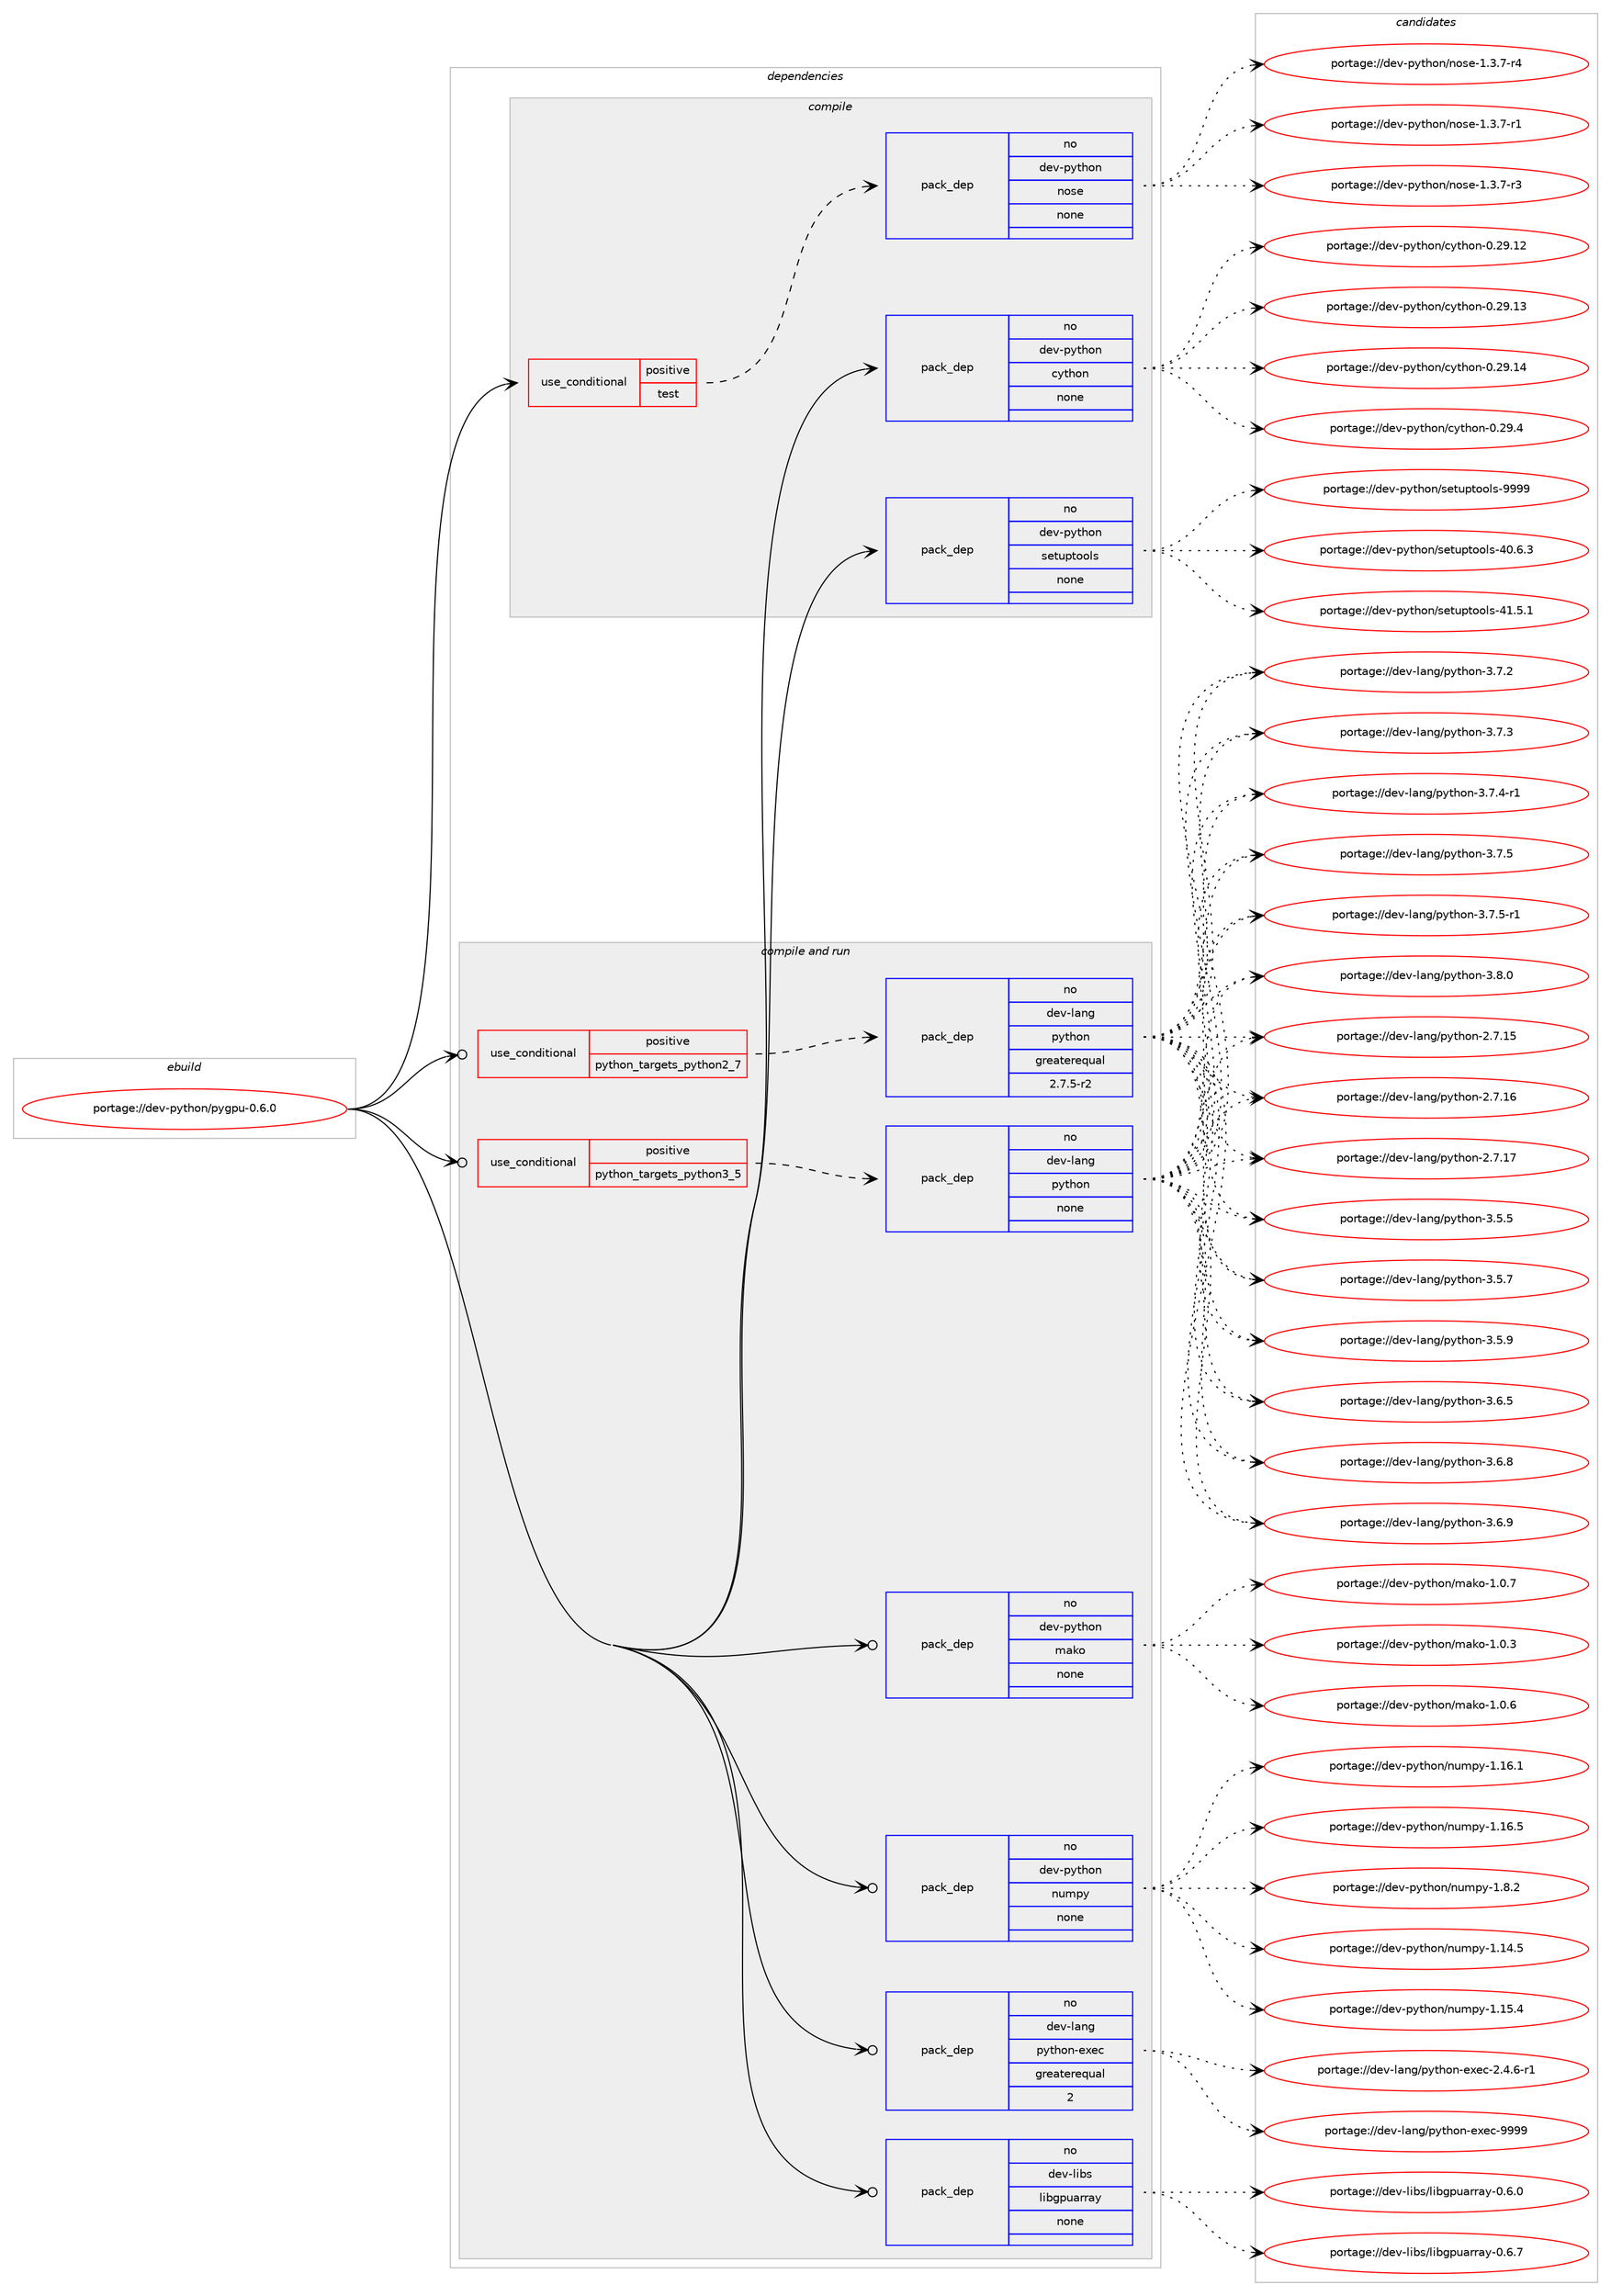 digraph prolog {

# *************
# Graph options
# *************

newrank=true;
concentrate=true;
compound=true;
graph [rankdir=LR,fontname=Helvetica,fontsize=10,ranksep=1.5];#, ranksep=2.5, nodesep=0.2];
edge  [arrowhead=vee];
node  [fontname=Helvetica,fontsize=10];

# **********
# The ebuild
# **********

subgraph cluster_leftcol {
color=gray;
rank=same;
label=<<i>ebuild</i>>;
id [label="portage://dev-python/pygpu-0.6.0", color=red, width=4, href="../dev-python/pygpu-0.6.0.svg"];
}

# ****************
# The dependencies
# ****************

subgraph cluster_midcol {
color=gray;
label=<<i>dependencies</i>>;
subgraph cluster_compile {
fillcolor="#eeeeee";
style=filled;
label=<<i>compile</i>>;
subgraph cond35292 {
dependency161189 [label=<<TABLE BORDER="0" CELLBORDER="1" CELLSPACING="0" CELLPADDING="4"><TR><TD ROWSPAN="3" CELLPADDING="10">use_conditional</TD></TR><TR><TD>positive</TD></TR><TR><TD>test</TD></TR></TABLE>>, shape=none, color=red];
subgraph pack122531 {
dependency161190 [label=<<TABLE BORDER="0" CELLBORDER="1" CELLSPACING="0" CELLPADDING="4" WIDTH="220"><TR><TD ROWSPAN="6" CELLPADDING="30">pack_dep</TD></TR><TR><TD WIDTH="110">no</TD></TR><TR><TD>dev-python</TD></TR><TR><TD>nose</TD></TR><TR><TD>none</TD></TR><TR><TD></TD></TR></TABLE>>, shape=none, color=blue];
}
dependency161189:e -> dependency161190:w [weight=20,style="dashed",arrowhead="vee"];
}
id:e -> dependency161189:w [weight=20,style="solid",arrowhead="vee"];
subgraph pack122532 {
dependency161191 [label=<<TABLE BORDER="0" CELLBORDER="1" CELLSPACING="0" CELLPADDING="4" WIDTH="220"><TR><TD ROWSPAN="6" CELLPADDING="30">pack_dep</TD></TR><TR><TD WIDTH="110">no</TD></TR><TR><TD>dev-python</TD></TR><TR><TD>cython</TD></TR><TR><TD>none</TD></TR><TR><TD></TD></TR></TABLE>>, shape=none, color=blue];
}
id:e -> dependency161191:w [weight=20,style="solid",arrowhead="vee"];
subgraph pack122533 {
dependency161192 [label=<<TABLE BORDER="0" CELLBORDER="1" CELLSPACING="0" CELLPADDING="4" WIDTH="220"><TR><TD ROWSPAN="6" CELLPADDING="30">pack_dep</TD></TR><TR><TD WIDTH="110">no</TD></TR><TR><TD>dev-python</TD></TR><TR><TD>setuptools</TD></TR><TR><TD>none</TD></TR><TR><TD></TD></TR></TABLE>>, shape=none, color=blue];
}
id:e -> dependency161192:w [weight=20,style="solid",arrowhead="vee"];
}
subgraph cluster_compileandrun {
fillcolor="#eeeeee";
style=filled;
label=<<i>compile and run</i>>;
subgraph cond35293 {
dependency161193 [label=<<TABLE BORDER="0" CELLBORDER="1" CELLSPACING="0" CELLPADDING="4"><TR><TD ROWSPAN="3" CELLPADDING="10">use_conditional</TD></TR><TR><TD>positive</TD></TR><TR><TD>python_targets_python2_7</TD></TR></TABLE>>, shape=none, color=red];
subgraph pack122534 {
dependency161194 [label=<<TABLE BORDER="0" CELLBORDER="1" CELLSPACING="0" CELLPADDING="4" WIDTH="220"><TR><TD ROWSPAN="6" CELLPADDING="30">pack_dep</TD></TR><TR><TD WIDTH="110">no</TD></TR><TR><TD>dev-lang</TD></TR><TR><TD>python</TD></TR><TR><TD>greaterequal</TD></TR><TR><TD>2.7.5-r2</TD></TR></TABLE>>, shape=none, color=blue];
}
dependency161193:e -> dependency161194:w [weight=20,style="dashed",arrowhead="vee"];
}
id:e -> dependency161193:w [weight=20,style="solid",arrowhead="odotvee"];
subgraph cond35294 {
dependency161195 [label=<<TABLE BORDER="0" CELLBORDER="1" CELLSPACING="0" CELLPADDING="4"><TR><TD ROWSPAN="3" CELLPADDING="10">use_conditional</TD></TR><TR><TD>positive</TD></TR><TR><TD>python_targets_python3_5</TD></TR></TABLE>>, shape=none, color=red];
subgraph pack122535 {
dependency161196 [label=<<TABLE BORDER="0" CELLBORDER="1" CELLSPACING="0" CELLPADDING="4" WIDTH="220"><TR><TD ROWSPAN="6" CELLPADDING="30">pack_dep</TD></TR><TR><TD WIDTH="110">no</TD></TR><TR><TD>dev-lang</TD></TR><TR><TD>python</TD></TR><TR><TD>none</TD></TR><TR><TD></TD></TR></TABLE>>, shape=none, color=blue];
}
dependency161195:e -> dependency161196:w [weight=20,style="dashed",arrowhead="vee"];
}
id:e -> dependency161195:w [weight=20,style="solid",arrowhead="odotvee"];
subgraph pack122536 {
dependency161197 [label=<<TABLE BORDER="0" CELLBORDER="1" CELLSPACING="0" CELLPADDING="4" WIDTH="220"><TR><TD ROWSPAN="6" CELLPADDING="30">pack_dep</TD></TR><TR><TD WIDTH="110">no</TD></TR><TR><TD>dev-lang</TD></TR><TR><TD>python-exec</TD></TR><TR><TD>greaterequal</TD></TR><TR><TD>2</TD></TR></TABLE>>, shape=none, color=blue];
}
id:e -> dependency161197:w [weight=20,style="solid",arrowhead="odotvee"];
subgraph pack122537 {
dependency161198 [label=<<TABLE BORDER="0" CELLBORDER="1" CELLSPACING="0" CELLPADDING="4" WIDTH="220"><TR><TD ROWSPAN="6" CELLPADDING="30">pack_dep</TD></TR><TR><TD WIDTH="110">no</TD></TR><TR><TD>dev-libs</TD></TR><TR><TD>libgpuarray</TD></TR><TR><TD>none</TD></TR><TR><TD></TD></TR></TABLE>>, shape=none, color=blue];
}
id:e -> dependency161198:w [weight=20,style="solid",arrowhead="odotvee"];
subgraph pack122538 {
dependency161199 [label=<<TABLE BORDER="0" CELLBORDER="1" CELLSPACING="0" CELLPADDING="4" WIDTH="220"><TR><TD ROWSPAN="6" CELLPADDING="30">pack_dep</TD></TR><TR><TD WIDTH="110">no</TD></TR><TR><TD>dev-python</TD></TR><TR><TD>mako</TD></TR><TR><TD>none</TD></TR><TR><TD></TD></TR></TABLE>>, shape=none, color=blue];
}
id:e -> dependency161199:w [weight=20,style="solid",arrowhead="odotvee"];
subgraph pack122539 {
dependency161200 [label=<<TABLE BORDER="0" CELLBORDER="1" CELLSPACING="0" CELLPADDING="4" WIDTH="220"><TR><TD ROWSPAN="6" CELLPADDING="30">pack_dep</TD></TR><TR><TD WIDTH="110">no</TD></TR><TR><TD>dev-python</TD></TR><TR><TD>numpy</TD></TR><TR><TD>none</TD></TR><TR><TD></TD></TR></TABLE>>, shape=none, color=blue];
}
id:e -> dependency161200:w [weight=20,style="solid",arrowhead="odotvee"];
}
subgraph cluster_run {
fillcolor="#eeeeee";
style=filled;
label=<<i>run</i>>;
}
}

# **************
# The candidates
# **************

subgraph cluster_choices {
rank=same;
color=gray;
label=<<i>candidates</i>>;

subgraph choice122531 {
color=black;
nodesep=1;
choiceportage10010111845112121116104111110471101111151014549465146554511449 [label="portage://dev-python/nose-1.3.7-r1", color=red, width=4,href="../dev-python/nose-1.3.7-r1.svg"];
choiceportage10010111845112121116104111110471101111151014549465146554511451 [label="portage://dev-python/nose-1.3.7-r3", color=red, width=4,href="../dev-python/nose-1.3.7-r3.svg"];
choiceportage10010111845112121116104111110471101111151014549465146554511452 [label="portage://dev-python/nose-1.3.7-r4", color=red, width=4,href="../dev-python/nose-1.3.7-r4.svg"];
dependency161190:e -> choiceportage10010111845112121116104111110471101111151014549465146554511449:w [style=dotted,weight="100"];
dependency161190:e -> choiceportage10010111845112121116104111110471101111151014549465146554511451:w [style=dotted,weight="100"];
dependency161190:e -> choiceportage10010111845112121116104111110471101111151014549465146554511452:w [style=dotted,weight="100"];
}
subgraph choice122532 {
color=black;
nodesep=1;
choiceportage1001011184511212111610411111047991211161041111104548465057464950 [label="portage://dev-python/cython-0.29.12", color=red, width=4,href="../dev-python/cython-0.29.12.svg"];
choiceportage1001011184511212111610411111047991211161041111104548465057464951 [label="portage://dev-python/cython-0.29.13", color=red, width=4,href="../dev-python/cython-0.29.13.svg"];
choiceportage1001011184511212111610411111047991211161041111104548465057464952 [label="portage://dev-python/cython-0.29.14", color=red, width=4,href="../dev-python/cython-0.29.14.svg"];
choiceportage10010111845112121116104111110479912111610411111045484650574652 [label="portage://dev-python/cython-0.29.4", color=red, width=4,href="../dev-python/cython-0.29.4.svg"];
dependency161191:e -> choiceportage1001011184511212111610411111047991211161041111104548465057464950:w [style=dotted,weight="100"];
dependency161191:e -> choiceportage1001011184511212111610411111047991211161041111104548465057464951:w [style=dotted,weight="100"];
dependency161191:e -> choiceportage1001011184511212111610411111047991211161041111104548465057464952:w [style=dotted,weight="100"];
dependency161191:e -> choiceportage10010111845112121116104111110479912111610411111045484650574652:w [style=dotted,weight="100"];
}
subgraph choice122533 {
color=black;
nodesep=1;
choiceportage100101118451121211161041111104711510111611711211611111110811545524846544651 [label="portage://dev-python/setuptools-40.6.3", color=red, width=4,href="../dev-python/setuptools-40.6.3.svg"];
choiceportage100101118451121211161041111104711510111611711211611111110811545524946534649 [label="portage://dev-python/setuptools-41.5.1", color=red, width=4,href="../dev-python/setuptools-41.5.1.svg"];
choiceportage10010111845112121116104111110471151011161171121161111111081154557575757 [label="portage://dev-python/setuptools-9999", color=red, width=4,href="../dev-python/setuptools-9999.svg"];
dependency161192:e -> choiceportage100101118451121211161041111104711510111611711211611111110811545524846544651:w [style=dotted,weight="100"];
dependency161192:e -> choiceportage100101118451121211161041111104711510111611711211611111110811545524946534649:w [style=dotted,weight="100"];
dependency161192:e -> choiceportage10010111845112121116104111110471151011161171121161111111081154557575757:w [style=dotted,weight="100"];
}
subgraph choice122534 {
color=black;
nodesep=1;
choiceportage10010111845108971101034711212111610411111045504655464953 [label="portage://dev-lang/python-2.7.15", color=red, width=4,href="../dev-lang/python-2.7.15.svg"];
choiceportage10010111845108971101034711212111610411111045504655464954 [label="portage://dev-lang/python-2.7.16", color=red, width=4,href="../dev-lang/python-2.7.16.svg"];
choiceportage10010111845108971101034711212111610411111045504655464955 [label="portage://dev-lang/python-2.7.17", color=red, width=4,href="../dev-lang/python-2.7.17.svg"];
choiceportage100101118451089711010347112121116104111110455146534653 [label="portage://dev-lang/python-3.5.5", color=red, width=4,href="../dev-lang/python-3.5.5.svg"];
choiceportage100101118451089711010347112121116104111110455146534655 [label="portage://dev-lang/python-3.5.7", color=red, width=4,href="../dev-lang/python-3.5.7.svg"];
choiceportage100101118451089711010347112121116104111110455146534657 [label="portage://dev-lang/python-3.5.9", color=red, width=4,href="../dev-lang/python-3.5.9.svg"];
choiceportage100101118451089711010347112121116104111110455146544653 [label="portage://dev-lang/python-3.6.5", color=red, width=4,href="../dev-lang/python-3.6.5.svg"];
choiceportage100101118451089711010347112121116104111110455146544656 [label="portage://dev-lang/python-3.6.8", color=red, width=4,href="../dev-lang/python-3.6.8.svg"];
choiceportage100101118451089711010347112121116104111110455146544657 [label="portage://dev-lang/python-3.6.9", color=red, width=4,href="../dev-lang/python-3.6.9.svg"];
choiceportage100101118451089711010347112121116104111110455146554650 [label="portage://dev-lang/python-3.7.2", color=red, width=4,href="../dev-lang/python-3.7.2.svg"];
choiceportage100101118451089711010347112121116104111110455146554651 [label="portage://dev-lang/python-3.7.3", color=red, width=4,href="../dev-lang/python-3.7.3.svg"];
choiceportage1001011184510897110103471121211161041111104551465546524511449 [label="portage://dev-lang/python-3.7.4-r1", color=red, width=4,href="../dev-lang/python-3.7.4-r1.svg"];
choiceportage100101118451089711010347112121116104111110455146554653 [label="portage://dev-lang/python-3.7.5", color=red, width=4,href="../dev-lang/python-3.7.5.svg"];
choiceportage1001011184510897110103471121211161041111104551465546534511449 [label="portage://dev-lang/python-3.7.5-r1", color=red, width=4,href="../dev-lang/python-3.7.5-r1.svg"];
choiceportage100101118451089711010347112121116104111110455146564648 [label="portage://dev-lang/python-3.8.0", color=red, width=4,href="../dev-lang/python-3.8.0.svg"];
dependency161194:e -> choiceportage10010111845108971101034711212111610411111045504655464953:w [style=dotted,weight="100"];
dependency161194:e -> choiceportage10010111845108971101034711212111610411111045504655464954:w [style=dotted,weight="100"];
dependency161194:e -> choiceportage10010111845108971101034711212111610411111045504655464955:w [style=dotted,weight="100"];
dependency161194:e -> choiceportage100101118451089711010347112121116104111110455146534653:w [style=dotted,weight="100"];
dependency161194:e -> choiceportage100101118451089711010347112121116104111110455146534655:w [style=dotted,weight="100"];
dependency161194:e -> choiceportage100101118451089711010347112121116104111110455146534657:w [style=dotted,weight="100"];
dependency161194:e -> choiceportage100101118451089711010347112121116104111110455146544653:w [style=dotted,weight="100"];
dependency161194:e -> choiceportage100101118451089711010347112121116104111110455146544656:w [style=dotted,weight="100"];
dependency161194:e -> choiceportage100101118451089711010347112121116104111110455146544657:w [style=dotted,weight="100"];
dependency161194:e -> choiceportage100101118451089711010347112121116104111110455146554650:w [style=dotted,weight="100"];
dependency161194:e -> choiceportage100101118451089711010347112121116104111110455146554651:w [style=dotted,weight="100"];
dependency161194:e -> choiceportage1001011184510897110103471121211161041111104551465546524511449:w [style=dotted,weight="100"];
dependency161194:e -> choiceportage100101118451089711010347112121116104111110455146554653:w [style=dotted,weight="100"];
dependency161194:e -> choiceportage1001011184510897110103471121211161041111104551465546534511449:w [style=dotted,weight="100"];
dependency161194:e -> choiceportage100101118451089711010347112121116104111110455146564648:w [style=dotted,weight="100"];
}
subgraph choice122535 {
color=black;
nodesep=1;
choiceportage10010111845108971101034711212111610411111045504655464953 [label="portage://dev-lang/python-2.7.15", color=red, width=4,href="../dev-lang/python-2.7.15.svg"];
choiceportage10010111845108971101034711212111610411111045504655464954 [label="portage://dev-lang/python-2.7.16", color=red, width=4,href="../dev-lang/python-2.7.16.svg"];
choiceportage10010111845108971101034711212111610411111045504655464955 [label="portage://dev-lang/python-2.7.17", color=red, width=4,href="../dev-lang/python-2.7.17.svg"];
choiceportage100101118451089711010347112121116104111110455146534653 [label="portage://dev-lang/python-3.5.5", color=red, width=4,href="../dev-lang/python-3.5.5.svg"];
choiceportage100101118451089711010347112121116104111110455146534655 [label="portage://dev-lang/python-3.5.7", color=red, width=4,href="../dev-lang/python-3.5.7.svg"];
choiceportage100101118451089711010347112121116104111110455146534657 [label="portage://dev-lang/python-3.5.9", color=red, width=4,href="../dev-lang/python-3.5.9.svg"];
choiceportage100101118451089711010347112121116104111110455146544653 [label="portage://dev-lang/python-3.6.5", color=red, width=4,href="../dev-lang/python-3.6.5.svg"];
choiceportage100101118451089711010347112121116104111110455146544656 [label="portage://dev-lang/python-3.6.8", color=red, width=4,href="../dev-lang/python-3.6.8.svg"];
choiceportage100101118451089711010347112121116104111110455146544657 [label="portage://dev-lang/python-3.6.9", color=red, width=4,href="../dev-lang/python-3.6.9.svg"];
choiceportage100101118451089711010347112121116104111110455146554650 [label="portage://dev-lang/python-3.7.2", color=red, width=4,href="../dev-lang/python-3.7.2.svg"];
choiceportage100101118451089711010347112121116104111110455146554651 [label="portage://dev-lang/python-3.7.3", color=red, width=4,href="../dev-lang/python-3.7.3.svg"];
choiceportage1001011184510897110103471121211161041111104551465546524511449 [label="portage://dev-lang/python-3.7.4-r1", color=red, width=4,href="../dev-lang/python-3.7.4-r1.svg"];
choiceportage100101118451089711010347112121116104111110455146554653 [label="portage://dev-lang/python-3.7.5", color=red, width=4,href="../dev-lang/python-3.7.5.svg"];
choiceportage1001011184510897110103471121211161041111104551465546534511449 [label="portage://dev-lang/python-3.7.5-r1", color=red, width=4,href="../dev-lang/python-3.7.5-r1.svg"];
choiceportage100101118451089711010347112121116104111110455146564648 [label="portage://dev-lang/python-3.8.0", color=red, width=4,href="../dev-lang/python-3.8.0.svg"];
dependency161196:e -> choiceportage10010111845108971101034711212111610411111045504655464953:w [style=dotted,weight="100"];
dependency161196:e -> choiceportage10010111845108971101034711212111610411111045504655464954:w [style=dotted,weight="100"];
dependency161196:e -> choiceportage10010111845108971101034711212111610411111045504655464955:w [style=dotted,weight="100"];
dependency161196:e -> choiceportage100101118451089711010347112121116104111110455146534653:w [style=dotted,weight="100"];
dependency161196:e -> choiceportage100101118451089711010347112121116104111110455146534655:w [style=dotted,weight="100"];
dependency161196:e -> choiceportage100101118451089711010347112121116104111110455146534657:w [style=dotted,weight="100"];
dependency161196:e -> choiceportage100101118451089711010347112121116104111110455146544653:w [style=dotted,weight="100"];
dependency161196:e -> choiceportage100101118451089711010347112121116104111110455146544656:w [style=dotted,weight="100"];
dependency161196:e -> choiceportage100101118451089711010347112121116104111110455146544657:w [style=dotted,weight="100"];
dependency161196:e -> choiceportage100101118451089711010347112121116104111110455146554650:w [style=dotted,weight="100"];
dependency161196:e -> choiceportage100101118451089711010347112121116104111110455146554651:w [style=dotted,weight="100"];
dependency161196:e -> choiceportage1001011184510897110103471121211161041111104551465546524511449:w [style=dotted,weight="100"];
dependency161196:e -> choiceportage100101118451089711010347112121116104111110455146554653:w [style=dotted,weight="100"];
dependency161196:e -> choiceportage1001011184510897110103471121211161041111104551465546534511449:w [style=dotted,weight="100"];
dependency161196:e -> choiceportage100101118451089711010347112121116104111110455146564648:w [style=dotted,weight="100"];
}
subgraph choice122536 {
color=black;
nodesep=1;
choiceportage10010111845108971101034711212111610411111045101120101994550465246544511449 [label="portage://dev-lang/python-exec-2.4.6-r1", color=red, width=4,href="../dev-lang/python-exec-2.4.6-r1.svg"];
choiceportage10010111845108971101034711212111610411111045101120101994557575757 [label="portage://dev-lang/python-exec-9999", color=red, width=4,href="../dev-lang/python-exec-9999.svg"];
dependency161197:e -> choiceportage10010111845108971101034711212111610411111045101120101994550465246544511449:w [style=dotted,weight="100"];
dependency161197:e -> choiceportage10010111845108971101034711212111610411111045101120101994557575757:w [style=dotted,weight="100"];
}
subgraph choice122537 {
color=black;
nodesep=1;
choiceportage100101118451081059811547108105981031121179711411497121454846544648 [label="portage://dev-libs/libgpuarray-0.6.0", color=red, width=4,href="../dev-libs/libgpuarray-0.6.0.svg"];
choiceportage100101118451081059811547108105981031121179711411497121454846544655 [label="portage://dev-libs/libgpuarray-0.6.7", color=red, width=4,href="../dev-libs/libgpuarray-0.6.7.svg"];
dependency161198:e -> choiceportage100101118451081059811547108105981031121179711411497121454846544648:w [style=dotted,weight="100"];
dependency161198:e -> choiceportage100101118451081059811547108105981031121179711411497121454846544655:w [style=dotted,weight="100"];
}
subgraph choice122538 {
color=black;
nodesep=1;
choiceportage100101118451121211161041111104710997107111454946484651 [label="portage://dev-python/mako-1.0.3", color=red, width=4,href="../dev-python/mako-1.0.3.svg"];
choiceportage100101118451121211161041111104710997107111454946484654 [label="portage://dev-python/mako-1.0.6", color=red, width=4,href="../dev-python/mako-1.0.6.svg"];
choiceportage100101118451121211161041111104710997107111454946484655 [label="portage://dev-python/mako-1.0.7", color=red, width=4,href="../dev-python/mako-1.0.7.svg"];
dependency161199:e -> choiceportage100101118451121211161041111104710997107111454946484651:w [style=dotted,weight="100"];
dependency161199:e -> choiceportage100101118451121211161041111104710997107111454946484654:w [style=dotted,weight="100"];
dependency161199:e -> choiceportage100101118451121211161041111104710997107111454946484655:w [style=dotted,weight="100"];
}
subgraph choice122539 {
color=black;
nodesep=1;
choiceportage100101118451121211161041111104711011710911212145494649524653 [label="portage://dev-python/numpy-1.14.5", color=red, width=4,href="../dev-python/numpy-1.14.5.svg"];
choiceportage100101118451121211161041111104711011710911212145494649534652 [label="portage://dev-python/numpy-1.15.4", color=red, width=4,href="../dev-python/numpy-1.15.4.svg"];
choiceportage100101118451121211161041111104711011710911212145494649544649 [label="portage://dev-python/numpy-1.16.1", color=red, width=4,href="../dev-python/numpy-1.16.1.svg"];
choiceportage100101118451121211161041111104711011710911212145494649544653 [label="portage://dev-python/numpy-1.16.5", color=red, width=4,href="../dev-python/numpy-1.16.5.svg"];
choiceportage1001011184511212111610411111047110117109112121454946564650 [label="portage://dev-python/numpy-1.8.2", color=red, width=4,href="../dev-python/numpy-1.8.2.svg"];
dependency161200:e -> choiceportage100101118451121211161041111104711011710911212145494649524653:w [style=dotted,weight="100"];
dependency161200:e -> choiceportage100101118451121211161041111104711011710911212145494649534652:w [style=dotted,weight="100"];
dependency161200:e -> choiceportage100101118451121211161041111104711011710911212145494649544649:w [style=dotted,weight="100"];
dependency161200:e -> choiceportage100101118451121211161041111104711011710911212145494649544653:w [style=dotted,weight="100"];
dependency161200:e -> choiceportage1001011184511212111610411111047110117109112121454946564650:w [style=dotted,weight="100"];
}
}

}
